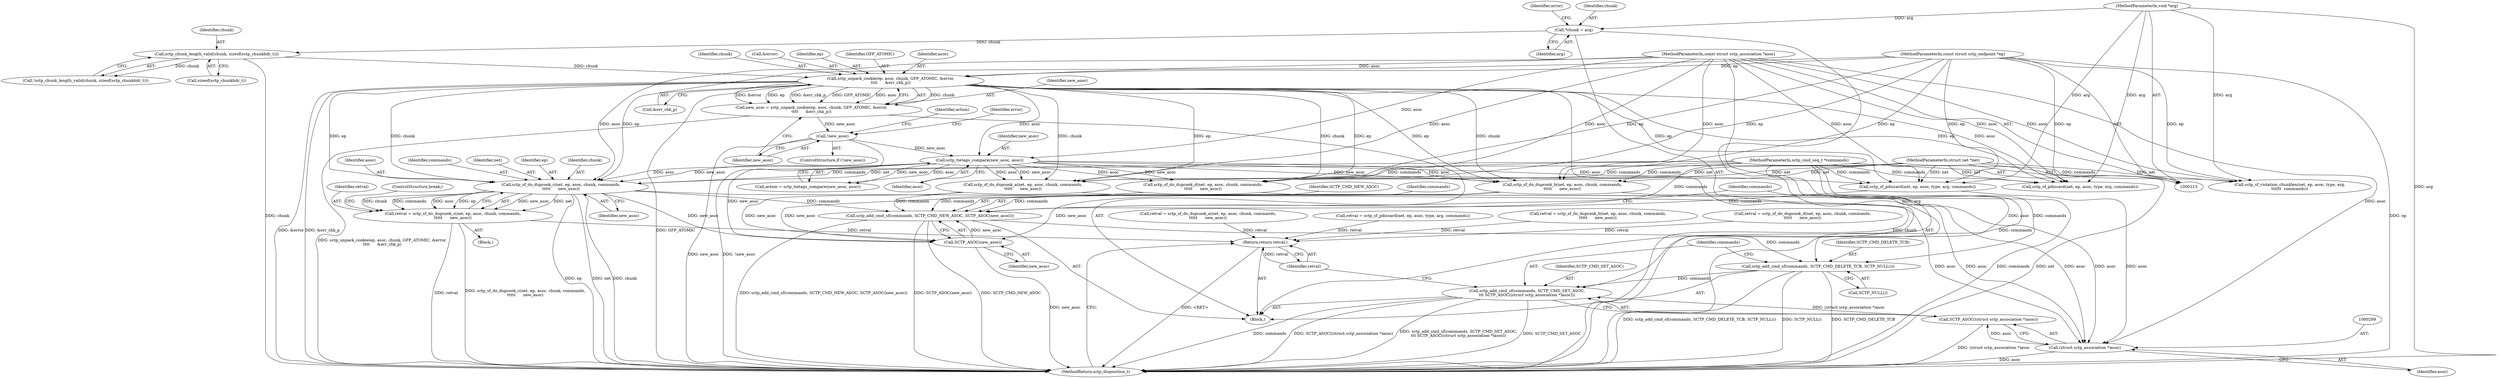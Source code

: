 digraph "0_linux_f2815633504b442ca0b0605c16bf3d88a3a0fcea@pointer" {
"1000255" [label="(Call,sctp_sf_do_dupcook_c(net, ep, asoc, chunk, commands,\n\t\t\t\t\t      new_asoc))"];
"1000114" [label="(MethodParameterIn,struct net *net)"];
"1000178" [label="(Call,sctp_unpack_cookie(ep, asoc, chunk, GFP_ATOMIC, &error,\n\t\t\t\t      &err_chk_p))"];
"1000115" [label="(MethodParameterIn,const struct sctp_endpoint *ep)"];
"1000116" [label="(MethodParameterIn,const struct sctp_association *asoc)"];
"1000135" [label="(Call,sctp_chunk_length_valid(chunk, sizeof(sctp_chunkhdr_t)))"];
"1000123" [label="(Call,*chunk = arg)"];
"1000118" [label="(MethodParameterIn,void *arg)"];
"1000224" [label="(Call,sctp_tietags_compare(new_asoc, asoc))"];
"1000188" [label="(Call,!new_asoc)"];
"1000176" [label="(Call,new_asoc = sctp_unpack_cookie(ep, asoc, chunk, GFP_ATOMIC, &error,\n\t\t\t\t      &err_chk_p))"];
"1000119" [label="(MethodParameterIn,sctp_cmd_seq_t *commands)"];
"1000253" [label="(Call,retval = sctp_sf_do_dupcook_c(net, ep, asoc, chunk, commands,\n\t\t\t\t\t      new_asoc))"];
"1000301" [label="(Return,return retval;)"];
"1000285" [label="(Call,sctp_add_cmd_sf(commands, SCTP_CMD_NEW_ASOC, SCTP_ASOC(new_asoc)))"];
"1000290" [label="(Call,sctp_add_cmd_sf(commands, SCTP_CMD_DELETE_TCB, SCTP_NULL()))"];
"1000294" [label="(Call,sctp_add_cmd_sf(commands, SCTP_CMD_SET_ASOC,\n\t\t\t SCTP_ASOC((struct sctp_association *)asoc)))"];
"1000288" [label="(Call,SCTP_ASOC(new_asoc))"];
"1000298" [label="(Call,(struct sctp_association *)asoc)"];
"1000297" [label="(Call,SCTP_ASOC((struct sctp_association *)asoc))"];
"1000258" [label="(Identifier,asoc)"];
"1000262" [label="(ControlStructure,break;)"];
"1000140" [label="(Call,sctp_sf_violation_chunklen(net, ep, asoc, type, arg,\n\t\t\t\t\t\t  commands))"];
"1000125" [label="(Identifier,arg)"];
"1000306" [label="(MethodReturn,sctp_disposition_t)"];
"1000129" [label="(Identifier,error)"];
"1000177" [label="(Identifier,new_asoc)"];
"1000291" [label="(Identifier,commands)"];
"1000116" [label="(MethodParameterIn,const struct sctp_association *asoc)"];
"1000233" [label="(Call,sctp_sf_do_dupcook_a(net, ep, asoc, chunk, commands,\n\t\t\t\t\t      new_asoc))"];
"1000285" [label="(Call,sctp_add_cmd_sf(commands, SCTP_CMD_NEW_ASOC, SCTP_ASOC(new_asoc)))"];
"1000181" [label="(Identifier,chunk)"];
"1000136" [label="(Identifier,chunk)"];
"1000255" [label="(Call,sctp_sf_do_dupcook_c(net, ep, asoc, chunk, commands,\n\t\t\t\t\t      new_asoc))"];
"1000231" [label="(Call,retval = sctp_sf_do_dupcook_a(net, ep, asoc, chunk, commands,\n\t\t\t\t\t      new_asoc))"];
"1000223" [label="(Identifier,action)"];
"1000187" [label="(ControlStructure,if (!new_asoc))"];
"1000192" [label="(Identifier,error)"];
"1000260" [label="(Identifier,commands)"];
"1000189" [label="(Identifier,new_asoc)"];
"1000179" [label="(Identifier,ep)"];
"1000215" [label="(Call,sctp_sf_pdiscard(net, ep, asoc, type, arg, commands))"];
"1000298" [label="(Call,(struct sctp_association *)asoc)"];
"1000290" [label="(Call,sctp_add_cmd_sf(commands, SCTP_CMD_DELETE_TCB, SCTP_NULL()))"];
"1000302" [label="(Identifier,retval)"];
"1000288" [label="(Call,SCTP_ASOC(new_asoc))"];
"1000119" [label="(MethodParameterIn,sctp_cmd_seq_t *commands)"];
"1000183" [label="(Call,&error)"];
"1000188" [label="(Call,!new_asoc)"];
"1000296" [label="(Identifier,SCTP_CMD_SET_ASOC)"];
"1000224" [label="(Call,sctp_tietags_compare(new_asoc, asoc))"];
"1000114" [label="(MethodParameterIn,struct net *net)"];
"1000256" [label="(Identifier,net)"];
"1000135" [label="(Call,sctp_chunk_length_valid(chunk, sizeof(sctp_chunkhdr_t)))"];
"1000275" [label="(Call,retval = sctp_sf_pdiscard(net, ep, asoc, type, arg, commands))"];
"1000124" [label="(Identifier,chunk)"];
"1000118" [label="(MethodParameterIn,void *arg)"];
"1000176" [label="(Call,new_asoc = sctp_unpack_cookie(ep, asoc, chunk, GFP_ATOMIC, &error,\n\t\t\t\t      &err_chk_p))"];
"1000289" [label="(Identifier,new_asoc)"];
"1000242" [label="(Call,retval = sctp_sf_do_dupcook_b(net, ep, asoc, chunk, commands,\n\t\t\t\t\t      new_asoc))"];
"1000257" [label="(Identifier,ep)"];
"1000286" [label="(Identifier,commands)"];
"1000294" [label="(Call,sctp_add_cmd_sf(commands, SCTP_CMD_SET_ASOC,\n\t\t\t SCTP_ASOC((struct sctp_association *)asoc)))"];
"1000266" [label="(Call,sctp_sf_do_dupcook_d(net, ep, asoc, chunk, commands,\n\t\t\t\t\t      new_asoc))"];
"1000297" [label="(Call,SCTP_ASOC((struct sctp_association *)asoc))"];
"1000259" [label="(Identifier,chunk)"];
"1000185" [label="(Call,&err_chk_p)"];
"1000222" [label="(Call,action = sctp_tietags_compare(new_asoc, asoc))"];
"1000254" [label="(Identifier,retval)"];
"1000293" [label="(Call,SCTP_NULL())"];
"1000277" [label="(Call,sctp_sf_pdiscard(net, ep, asoc, type, arg, commands))"];
"1000253" [label="(Call,retval = sctp_sf_do_dupcook_c(net, ep, asoc, chunk, commands,\n\t\t\t\t\t      new_asoc))"];
"1000182" [label="(Identifier,GFP_ATOMIC)"];
"1000225" [label="(Identifier,new_asoc)"];
"1000300" [label="(Identifier,asoc)"];
"1000292" [label="(Identifier,SCTP_CMD_DELETE_TCB)"];
"1000178" [label="(Call,sctp_unpack_cookie(ep, asoc, chunk, GFP_ATOMIC, &error,\n\t\t\t\t      &err_chk_p))"];
"1000301" [label="(Return,return retval;)"];
"1000229" [label="(Block,)"];
"1000287" [label="(Identifier,SCTP_CMD_NEW_ASOC)"];
"1000120" [label="(Block,)"];
"1000264" [label="(Call,retval = sctp_sf_do_dupcook_d(net, ep, asoc, chunk, commands,\n\t\t\t\t\t      new_asoc))"];
"1000244" [label="(Call,sctp_sf_do_dupcook_b(net, ep, asoc, chunk, commands,\n\t\t\t\t\t      new_asoc))"];
"1000226" [label="(Identifier,asoc)"];
"1000295" [label="(Identifier,commands)"];
"1000123" [label="(Call,*chunk = arg)"];
"1000180" [label="(Identifier,asoc)"];
"1000134" [label="(Call,!sctp_chunk_length_valid(chunk, sizeof(sctp_chunkhdr_t)))"];
"1000137" [label="(Call,sizeof(sctp_chunkhdr_t))"];
"1000261" [label="(Identifier,new_asoc)"];
"1000115" [label="(MethodParameterIn,const struct sctp_endpoint *ep)"];
"1000255" -> "1000253"  [label="AST: "];
"1000255" -> "1000261"  [label="CFG: "];
"1000256" -> "1000255"  [label="AST: "];
"1000257" -> "1000255"  [label="AST: "];
"1000258" -> "1000255"  [label="AST: "];
"1000259" -> "1000255"  [label="AST: "];
"1000260" -> "1000255"  [label="AST: "];
"1000261" -> "1000255"  [label="AST: "];
"1000253" -> "1000255"  [label="CFG: "];
"1000255" -> "1000306"  [label="DDG: chunk"];
"1000255" -> "1000306"  [label="DDG: ep"];
"1000255" -> "1000306"  [label="DDG: net"];
"1000255" -> "1000253"  [label="DDG: new_asoc"];
"1000255" -> "1000253"  [label="DDG: net"];
"1000255" -> "1000253"  [label="DDG: chunk"];
"1000255" -> "1000253"  [label="DDG: commands"];
"1000255" -> "1000253"  [label="DDG: asoc"];
"1000255" -> "1000253"  [label="DDG: ep"];
"1000114" -> "1000255"  [label="DDG: net"];
"1000178" -> "1000255"  [label="DDG: ep"];
"1000178" -> "1000255"  [label="DDG: chunk"];
"1000115" -> "1000255"  [label="DDG: ep"];
"1000224" -> "1000255"  [label="DDG: asoc"];
"1000224" -> "1000255"  [label="DDG: new_asoc"];
"1000116" -> "1000255"  [label="DDG: asoc"];
"1000119" -> "1000255"  [label="DDG: commands"];
"1000255" -> "1000285"  [label="DDG: commands"];
"1000255" -> "1000288"  [label="DDG: new_asoc"];
"1000255" -> "1000298"  [label="DDG: asoc"];
"1000114" -> "1000113"  [label="AST: "];
"1000114" -> "1000306"  [label="DDG: net"];
"1000114" -> "1000140"  [label="DDG: net"];
"1000114" -> "1000215"  [label="DDG: net"];
"1000114" -> "1000233"  [label="DDG: net"];
"1000114" -> "1000244"  [label="DDG: net"];
"1000114" -> "1000266"  [label="DDG: net"];
"1000114" -> "1000277"  [label="DDG: net"];
"1000178" -> "1000176"  [label="AST: "];
"1000178" -> "1000185"  [label="CFG: "];
"1000179" -> "1000178"  [label="AST: "];
"1000180" -> "1000178"  [label="AST: "];
"1000181" -> "1000178"  [label="AST: "];
"1000182" -> "1000178"  [label="AST: "];
"1000183" -> "1000178"  [label="AST: "];
"1000185" -> "1000178"  [label="AST: "];
"1000176" -> "1000178"  [label="CFG: "];
"1000178" -> "1000306"  [label="DDG: &err_chk_p"];
"1000178" -> "1000306"  [label="DDG: chunk"];
"1000178" -> "1000306"  [label="DDG: GFP_ATOMIC"];
"1000178" -> "1000306"  [label="DDG: &error"];
"1000178" -> "1000176"  [label="DDG: chunk"];
"1000178" -> "1000176"  [label="DDG: &error"];
"1000178" -> "1000176"  [label="DDG: ep"];
"1000178" -> "1000176"  [label="DDG: &err_chk_p"];
"1000178" -> "1000176"  [label="DDG: GFP_ATOMIC"];
"1000178" -> "1000176"  [label="DDG: asoc"];
"1000115" -> "1000178"  [label="DDG: ep"];
"1000116" -> "1000178"  [label="DDG: asoc"];
"1000135" -> "1000178"  [label="DDG: chunk"];
"1000178" -> "1000215"  [label="DDG: ep"];
"1000178" -> "1000215"  [label="DDG: asoc"];
"1000178" -> "1000224"  [label="DDG: asoc"];
"1000178" -> "1000233"  [label="DDG: ep"];
"1000178" -> "1000233"  [label="DDG: chunk"];
"1000178" -> "1000244"  [label="DDG: ep"];
"1000178" -> "1000244"  [label="DDG: chunk"];
"1000178" -> "1000266"  [label="DDG: ep"];
"1000178" -> "1000266"  [label="DDG: chunk"];
"1000178" -> "1000277"  [label="DDG: ep"];
"1000115" -> "1000113"  [label="AST: "];
"1000115" -> "1000306"  [label="DDG: ep"];
"1000115" -> "1000140"  [label="DDG: ep"];
"1000115" -> "1000215"  [label="DDG: ep"];
"1000115" -> "1000233"  [label="DDG: ep"];
"1000115" -> "1000244"  [label="DDG: ep"];
"1000115" -> "1000266"  [label="DDG: ep"];
"1000115" -> "1000277"  [label="DDG: ep"];
"1000116" -> "1000113"  [label="AST: "];
"1000116" -> "1000306"  [label="DDG: asoc"];
"1000116" -> "1000140"  [label="DDG: asoc"];
"1000116" -> "1000215"  [label="DDG: asoc"];
"1000116" -> "1000224"  [label="DDG: asoc"];
"1000116" -> "1000233"  [label="DDG: asoc"];
"1000116" -> "1000244"  [label="DDG: asoc"];
"1000116" -> "1000266"  [label="DDG: asoc"];
"1000116" -> "1000277"  [label="DDG: asoc"];
"1000116" -> "1000298"  [label="DDG: asoc"];
"1000135" -> "1000134"  [label="AST: "];
"1000135" -> "1000137"  [label="CFG: "];
"1000136" -> "1000135"  [label="AST: "];
"1000137" -> "1000135"  [label="AST: "];
"1000134" -> "1000135"  [label="CFG: "];
"1000135" -> "1000306"  [label="DDG: chunk"];
"1000135" -> "1000134"  [label="DDG: chunk"];
"1000123" -> "1000135"  [label="DDG: chunk"];
"1000123" -> "1000120"  [label="AST: "];
"1000123" -> "1000125"  [label="CFG: "];
"1000124" -> "1000123"  [label="AST: "];
"1000125" -> "1000123"  [label="AST: "];
"1000129" -> "1000123"  [label="CFG: "];
"1000123" -> "1000306"  [label="DDG: arg"];
"1000118" -> "1000123"  [label="DDG: arg"];
"1000118" -> "1000113"  [label="AST: "];
"1000118" -> "1000306"  [label="DDG: arg"];
"1000118" -> "1000140"  [label="DDG: arg"];
"1000118" -> "1000215"  [label="DDG: arg"];
"1000118" -> "1000277"  [label="DDG: arg"];
"1000224" -> "1000222"  [label="AST: "];
"1000224" -> "1000226"  [label="CFG: "];
"1000225" -> "1000224"  [label="AST: "];
"1000226" -> "1000224"  [label="AST: "];
"1000222" -> "1000224"  [label="CFG: "];
"1000224" -> "1000222"  [label="DDG: new_asoc"];
"1000224" -> "1000222"  [label="DDG: asoc"];
"1000188" -> "1000224"  [label="DDG: new_asoc"];
"1000224" -> "1000233"  [label="DDG: asoc"];
"1000224" -> "1000233"  [label="DDG: new_asoc"];
"1000224" -> "1000244"  [label="DDG: asoc"];
"1000224" -> "1000244"  [label="DDG: new_asoc"];
"1000224" -> "1000266"  [label="DDG: asoc"];
"1000224" -> "1000266"  [label="DDG: new_asoc"];
"1000224" -> "1000277"  [label="DDG: asoc"];
"1000224" -> "1000288"  [label="DDG: new_asoc"];
"1000188" -> "1000187"  [label="AST: "];
"1000188" -> "1000189"  [label="CFG: "];
"1000189" -> "1000188"  [label="AST: "];
"1000192" -> "1000188"  [label="CFG: "];
"1000223" -> "1000188"  [label="CFG: "];
"1000188" -> "1000306"  [label="DDG: !new_asoc"];
"1000188" -> "1000306"  [label="DDG: new_asoc"];
"1000176" -> "1000188"  [label="DDG: new_asoc"];
"1000176" -> "1000120"  [label="AST: "];
"1000177" -> "1000176"  [label="AST: "];
"1000189" -> "1000176"  [label="CFG: "];
"1000176" -> "1000306"  [label="DDG: sctp_unpack_cookie(ep, asoc, chunk, GFP_ATOMIC, &error,\n\t\t\t\t      &err_chk_p)"];
"1000119" -> "1000113"  [label="AST: "];
"1000119" -> "1000306"  [label="DDG: commands"];
"1000119" -> "1000140"  [label="DDG: commands"];
"1000119" -> "1000215"  [label="DDG: commands"];
"1000119" -> "1000233"  [label="DDG: commands"];
"1000119" -> "1000244"  [label="DDG: commands"];
"1000119" -> "1000266"  [label="DDG: commands"];
"1000119" -> "1000277"  [label="DDG: commands"];
"1000119" -> "1000285"  [label="DDG: commands"];
"1000119" -> "1000290"  [label="DDG: commands"];
"1000119" -> "1000294"  [label="DDG: commands"];
"1000253" -> "1000229"  [label="AST: "];
"1000254" -> "1000253"  [label="AST: "];
"1000262" -> "1000253"  [label="CFG: "];
"1000253" -> "1000306"  [label="DDG: sctp_sf_do_dupcook_c(net, ep, asoc, chunk, commands,\n\t\t\t\t\t      new_asoc)"];
"1000253" -> "1000306"  [label="DDG: retval"];
"1000253" -> "1000301"  [label="DDG: retval"];
"1000301" -> "1000120"  [label="AST: "];
"1000301" -> "1000302"  [label="CFG: "];
"1000302" -> "1000301"  [label="AST: "];
"1000306" -> "1000301"  [label="CFG: "];
"1000301" -> "1000306"  [label="DDG: <RET>"];
"1000302" -> "1000301"  [label="DDG: retval"];
"1000264" -> "1000301"  [label="DDG: retval"];
"1000275" -> "1000301"  [label="DDG: retval"];
"1000231" -> "1000301"  [label="DDG: retval"];
"1000242" -> "1000301"  [label="DDG: retval"];
"1000285" -> "1000120"  [label="AST: "];
"1000285" -> "1000288"  [label="CFG: "];
"1000286" -> "1000285"  [label="AST: "];
"1000287" -> "1000285"  [label="AST: "];
"1000288" -> "1000285"  [label="AST: "];
"1000291" -> "1000285"  [label="CFG: "];
"1000285" -> "1000306"  [label="DDG: sctp_add_cmd_sf(commands, SCTP_CMD_NEW_ASOC, SCTP_ASOC(new_asoc))"];
"1000285" -> "1000306"  [label="DDG: SCTP_CMD_NEW_ASOC"];
"1000285" -> "1000306"  [label="DDG: SCTP_ASOC(new_asoc)"];
"1000233" -> "1000285"  [label="DDG: commands"];
"1000277" -> "1000285"  [label="DDG: commands"];
"1000266" -> "1000285"  [label="DDG: commands"];
"1000244" -> "1000285"  [label="DDG: commands"];
"1000288" -> "1000285"  [label="DDG: new_asoc"];
"1000285" -> "1000290"  [label="DDG: commands"];
"1000290" -> "1000120"  [label="AST: "];
"1000290" -> "1000293"  [label="CFG: "];
"1000291" -> "1000290"  [label="AST: "];
"1000292" -> "1000290"  [label="AST: "];
"1000293" -> "1000290"  [label="AST: "];
"1000295" -> "1000290"  [label="CFG: "];
"1000290" -> "1000306"  [label="DDG: SCTP_CMD_DELETE_TCB"];
"1000290" -> "1000306"  [label="DDG: sctp_add_cmd_sf(commands, SCTP_CMD_DELETE_TCB, SCTP_NULL())"];
"1000290" -> "1000306"  [label="DDG: SCTP_NULL()"];
"1000290" -> "1000294"  [label="DDG: commands"];
"1000294" -> "1000120"  [label="AST: "];
"1000294" -> "1000297"  [label="CFG: "];
"1000295" -> "1000294"  [label="AST: "];
"1000296" -> "1000294"  [label="AST: "];
"1000297" -> "1000294"  [label="AST: "];
"1000302" -> "1000294"  [label="CFG: "];
"1000294" -> "1000306"  [label="DDG: SCTP_ASOC((struct sctp_association *)asoc)"];
"1000294" -> "1000306"  [label="DDG: sctp_add_cmd_sf(commands, SCTP_CMD_SET_ASOC,\n\t\t\t SCTP_ASOC((struct sctp_association *)asoc))"];
"1000294" -> "1000306"  [label="DDG: SCTP_CMD_SET_ASOC"];
"1000294" -> "1000306"  [label="DDG: commands"];
"1000297" -> "1000294"  [label="DDG: (struct sctp_association *)asoc"];
"1000288" -> "1000289"  [label="CFG: "];
"1000289" -> "1000288"  [label="AST: "];
"1000288" -> "1000306"  [label="DDG: new_asoc"];
"1000233" -> "1000288"  [label="DDG: new_asoc"];
"1000244" -> "1000288"  [label="DDG: new_asoc"];
"1000266" -> "1000288"  [label="DDG: new_asoc"];
"1000298" -> "1000297"  [label="AST: "];
"1000298" -> "1000300"  [label="CFG: "];
"1000299" -> "1000298"  [label="AST: "];
"1000300" -> "1000298"  [label="AST: "];
"1000297" -> "1000298"  [label="CFG: "];
"1000298" -> "1000306"  [label="DDG: asoc"];
"1000298" -> "1000297"  [label="DDG: asoc"];
"1000233" -> "1000298"  [label="DDG: asoc"];
"1000277" -> "1000298"  [label="DDG: asoc"];
"1000266" -> "1000298"  [label="DDG: asoc"];
"1000244" -> "1000298"  [label="DDG: asoc"];
"1000297" -> "1000306"  [label="DDG: (struct sctp_association *)asoc"];
}

